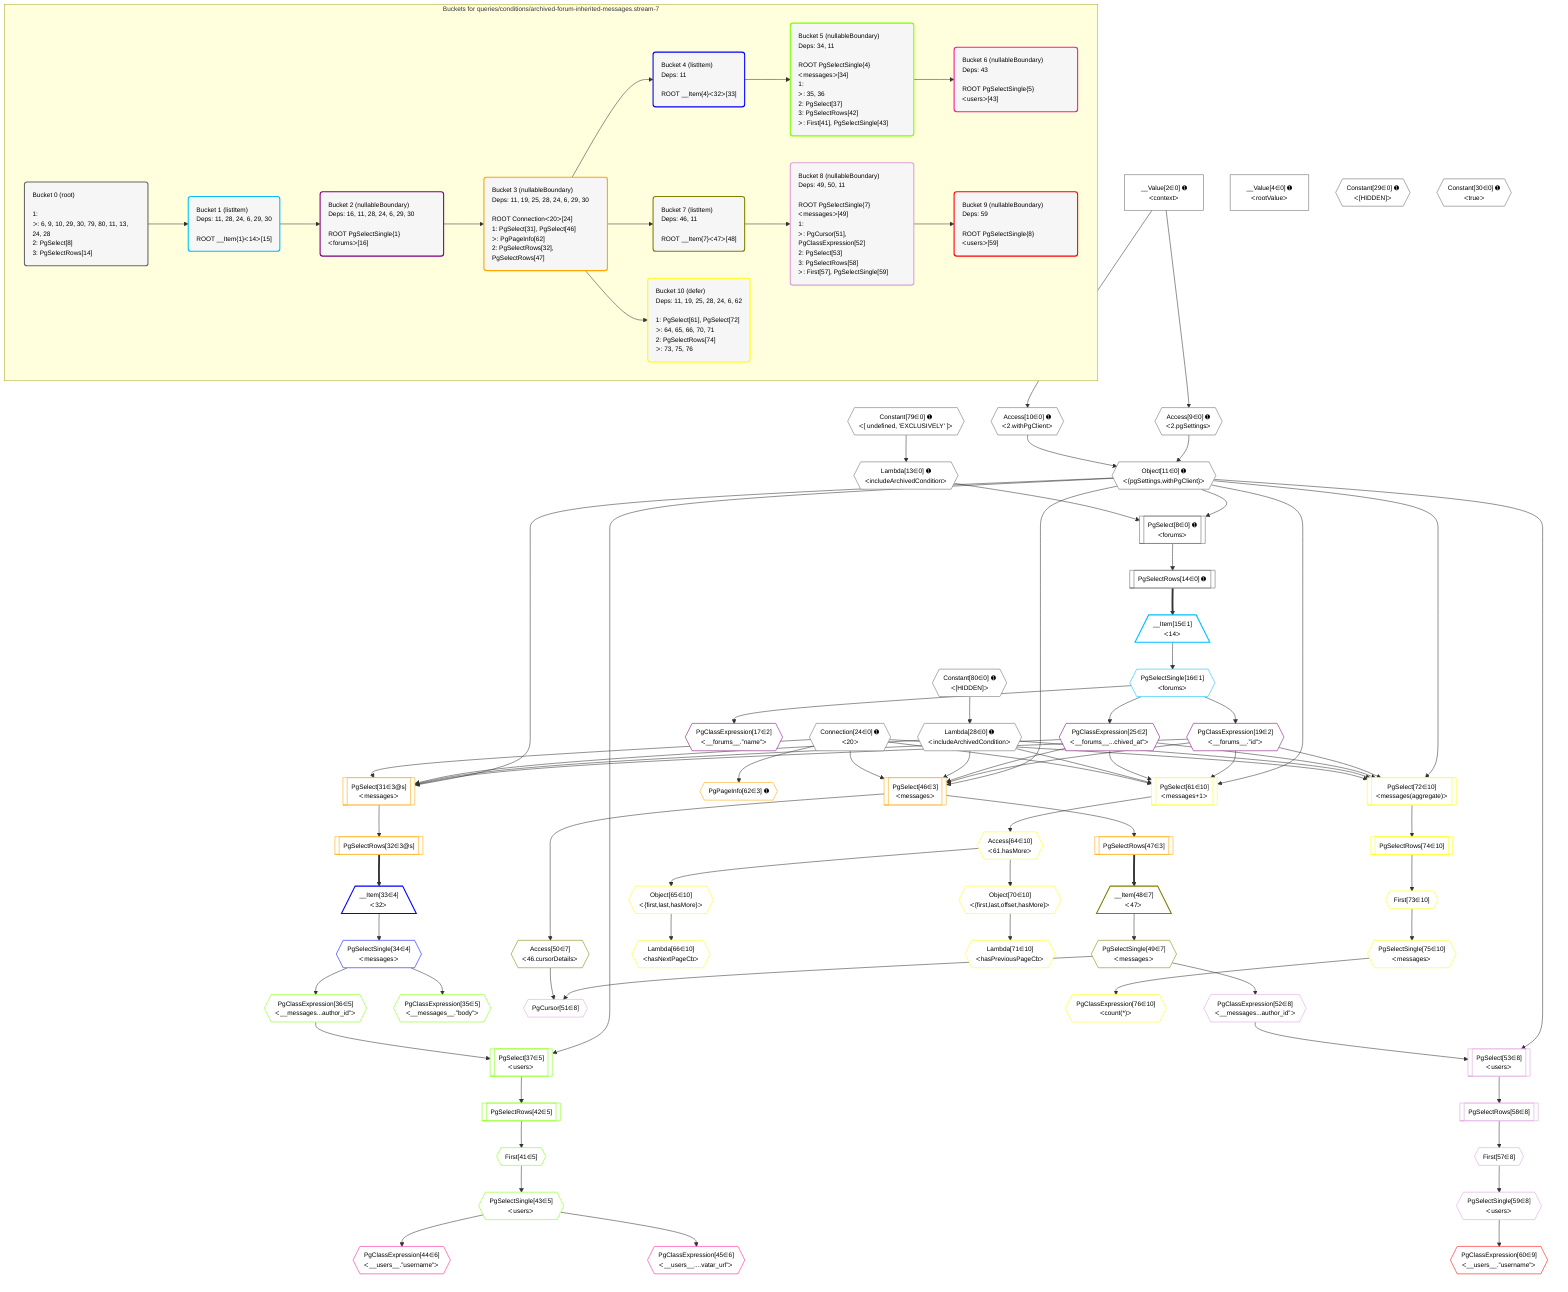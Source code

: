%%{init: {'themeVariables': { 'fontSize': '12px'}}}%%
graph TD
    classDef path fill:#eee,stroke:#000,color:#000
    classDef plan fill:#fff,stroke-width:1px,color:#000
    classDef itemplan fill:#fff,stroke-width:2px,color:#000
    classDef unbatchedplan fill:#dff,stroke-width:1px,color:#000
    classDef sideeffectplan fill:#fcc,stroke-width:2px,color:#000
    classDef bucket fill:#f6f6f6,color:#000,stroke-width:2px,text-align:left


    %% plan dependencies
    PgSelect8[["PgSelect[8∈0] ➊<br />ᐸforumsᐳ"]]:::plan
    Object11{{"Object[11∈0] ➊<br />ᐸ{pgSettings,withPgClient}ᐳ"}}:::plan
    Lambda13{{"Lambda[13∈0] ➊<br />ᐸincludeArchivedConditionᐳ"}}:::plan
    Object11 & Lambda13 --> PgSelect8
    Access9{{"Access[9∈0] ➊<br />ᐸ2.pgSettingsᐳ"}}:::plan
    Access10{{"Access[10∈0] ➊<br />ᐸ2.withPgClientᐳ"}}:::plan
    Access9 & Access10 --> Object11
    Connection24{{"Connection[24∈0] ➊<br />ᐸ20ᐳ"}}:::plan
    __Value2["__Value[2∈0] ➊<br />ᐸcontextᐳ"]:::plan
    __Value2 --> Access9
    __Value2 --> Access10
    Constant79{{"Constant[79∈0] ➊<br />ᐸ[ undefined, 'EXCLUSIVELY' ]ᐳ"}}:::plan
    Constant79 --> Lambda13
    PgSelectRows14[["PgSelectRows[14∈0] ➊"]]:::plan
    PgSelect8 --> PgSelectRows14
    Lambda28{{"Lambda[28∈0] ➊<br />ᐸincludeArchivedConditionᐳ"}}:::plan
    Constant80{{"Constant[80∈0] ➊<br />ᐸ[HIDDEN]ᐳ"}}:::plan
    Constant80 --> Lambda28
    __Value4["__Value[4∈0] ➊<br />ᐸrootValueᐳ"]:::plan
    Constant29{{"Constant[29∈0] ➊<br />ᐸ[HIDDEN]ᐳ"}}:::plan
    Constant30{{"Constant[30∈0] ➊<br />ᐸtrueᐳ"}}:::plan
    __Item15[/"__Item[15∈1]<br />ᐸ14ᐳ"\]:::itemplan
    PgSelectRows14 ==> __Item15
    PgSelectSingle16{{"PgSelectSingle[16∈1]<br />ᐸforumsᐳ"}}:::plan
    __Item15 --> PgSelectSingle16
    PgClassExpression17{{"PgClassExpression[17∈2]<br />ᐸ__forums__.”name”ᐳ"}}:::plan
    PgSelectSingle16 --> PgClassExpression17
    PgClassExpression19{{"PgClassExpression[19∈2]<br />ᐸ__forums__.”id”ᐳ"}}:::plan
    PgSelectSingle16 --> PgClassExpression19
    PgClassExpression25{{"PgClassExpression[25∈2]<br />ᐸ__forums__...chived_at”ᐳ"}}:::plan
    PgSelectSingle16 --> PgClassExpression25
    PgSelect31[["PgSelect[31∈3@s]<br />ᐸmessagesᐳ"]]:::plan
    Object11 & PgClassExpression19 & PgClassExpression25 & Lambda28 & Connection24 --> PgSelect31
    PgSelect46[["PgSelect[46∈3]<br />ᐸmessagesᐳ"]]:::plan
    Object11 & PgClassExpression19 & PgClassExpression25 & Lambda28 & Connection24 --> PgSelect46
    PgSelectRows32[["PgSelectRows[32∈3@s]"]]:::plan
    PgSelect31 --> PgSelectRows32
    PgSelectRows47[["PgSelectRows[47∈3]"]]:::plan
    PgSelect46 --> PgSelectRows47
    PgPageInfo62{{"PgPageInfo[62∈3] ➊"}}:::plan
    Connection24 --> PgPageInfo62
    __Item33[/"__Item[33∈4]<br />ᐸ32ᐳ"\]:::itemplan
    PgSelectRows32 ==> __Item33
    PgSelectSingle34{{"PgSelectSingle[34∈4]<br />ᐸmessagesᐳ"}}:::plan
    __Item33 --> PgSelectSingle34
    PgSelect37[["PgSelect[37∈5]<br />ᐸusersᐳ"]]:::plan
    PgClassExpression36{{"PgClassExpression[36∈5]<br />ᐸ__messages...author_id”ᐳ"}}:::plan
    Object11 & PgClassExpression36 --> PgSelect37
    PgClassExpression35{{"PgClassExpression[35∈5]<br />ᐸ__messages__.”body”ᐳ"}}:::plan
    PgSelectSingle34 --> PgClassExpression35
    PgSelectSingle34 --> PgClassExpression36
    First41{{"First[41∈5]"}}:::plan
    PgSelectRows42[["PgSelectRows[42∈5]"]]:::plan
    PgSelectRows42 --> First41
    PgSelect37 --> PgSelectRows42
    PgSelectSingle43{{"PgSelectSingle[43∈5]<br />ᐸusersᐳ"}}:::plan
    First41 --> PgSelectSingle43
    PgClassExpression44{{"PgClassExpression[44∈6]<br />ᐸ__users__.”username”ᐳ"}}:::plan
    PgSelectSingle43 --> PgClassExpression44
    PgClassExpression45{{"PgClassExpression[45∈6]<br />ᐸ__users__....vatar_url”ᐳ"}}:::plan
    PgSelectSingle43 --> PgClassExpression45
    __Item48[/"__Item[48∈7]<br />ᐸ47ᐳ"\]:::itemplan
    PgSelectRows47 ==> __Item48
    PgSelectSingle49{{"PgSelectSingle[49∈7]<br />ᐸmessagesᐳ"}}:::plan
    __Item48 --> PgSelectSingle49
    Access50{{"Access[50∈7]<br />ᐸ46.cursorDetailsᐳ"}}:::plan
    PgSelect46 --> Access50
    PgCursor51{{"PgCursor[51∈8]"}}:::plan
    PgSelectSingle49 & Access50 --> PgCursor51
    PgSelect53[["PgSelect[53∈8]<br />ᐸusersᐳ"]]:::plan
    PgClassExpression52{{"PgClassExpression[52∈8]<br />ᐸ__messages...author_id”ᐳ"}}:::plan
    Object11 & PgClassExpression52 --> PgSelect53
    PgSelectSingle49 --> PgClassExpression52
    First57{{"First[57∈8]"}}:::plan
    PgSelectRows58[["PgSelectRows[58∈8]"]]:::plan
    PgSelectRows58 --> First57
    PgSelect53 --> PgSelectRows58
    PgSelectSingle59{{"PgSelectSingle[59∈8]<br />ᐸusersᐳ"}}:::plan
    First57 --> PgSelectSingle59
    PgClassExpression60{{"PgClassExpression[60∈9]<br />ᐸ__users__.”username”ᐳ"}}:::plan
    PgSelectSingle59 --> PgClassExpression60
    PgSelect61[["PgSelect[61∈10]<br />ᐸmessages+1ᐳ"]]:::plan
    Object11 & PgClassExpression19 & PgClassExpression25 & Lambda28 & Connection24 --> PgSelect61
    PgSelect72[["PgSelect[72∈10]<br />ᐸmessages(aggregate)ᐳ"]]:::plan
    Object11 & PgClassExpression19 & PgClassExpression25 & Lambda28 & Connection24 --> PgSelect72
    Object70{{"Object[70∈10]<br />ᐸ{first,last,offset,hasMore}ᐳ"}}:::plan
    Access64{{"Access[64∈10]<br />ᐸ61.hasMoreᐳ"}}:::plan
    Access64 --> Object70
    Object65{{"Object[65∈10]<br />ᐸ{first,last,hasMore}ᐳ"}}:::plan
    Access64 --> Object65
    PgSelect61 --> Access64
    Lambda66{{"Lambda[66∈10]<br />ᐸhasNextPageCbᐳ"}}:::plan
    Object65 --> Lambda66
    Lambda71{{"Lambda[71∈10]<br />ᐸhasPreviousPageCbᐳ"}}:::plan
    Object70 --> Lambda71
    First73{{"First[73∈10]"}}:::plan
    PgSelectRows74[["PgSelectRows[74∈10]"]]:::plan
    PgSelectRows74 --> First73
    PgSelect72 --> PgSelectRows74
    PgSelectSingle75{{"PgSelectSingle[75∈10]<br />ᐸmessagesᐳ"}}:::plan
    First73 --> PgSelectSingle75
    PgClassExpression76{{"PgClassExpression[76∈10]<br />ᐸcount(*)ᐳ"}}:::plan
    PgSelectSingle75 --> PgClassExpression76

    %% define steps

    subgraph "Buckets for queries/conditions/archived-forum-inherited-messages.stream-7"
    Bucket0("Bucket 0 (root)<br /><br />1: <br />ᐳ: 6, 9, 10, 29, 30, 79, 80, 11, 13, 24, 28<br />2: PgSelect[8]<br />3: PgSelectRows[14]"):::bucket
    classDef bucket0 stroke:#696969
    class Bucket0,__Value2,__Value4,PgSelect8,Access9,Access10,Object11,Lambda13,PgSelectRows14,Connection24,Lambda28,Constant29,Constant30,Constant79,Constant80 bucket0
    Bucket1("Bucket 1 (listItem)<br />Deps: 11, 28, 24, 6, 29, 30<br /><br />ROOT __Item{1}ᐸ14ᐳ[15]"):::bucket
    classDef bucket1 stroke:#00bfff
    class Bucket1,__Item15,PgSelectSingle16 bucket1
    Bucket2("Bucket 2 (nullableBoundary)<br />Deps: 16, 11, 28, 24, 6, 29, 30<br /><br />ROOT PgSelectSingle{1}ᐸforumsᐳ[16]"):::bucket
    classDef bucket2 stroke:#7f007f
    class Bucket2,PgClassExpression17,PgClassExpression19,PgClassExpression25 bucket2
    Bucket3("Bucket 3 (nullableBoundary)<br />Deps: 11, 19, 25, 28, 24, 6, 29, 30<br /><br />ROOT Connectionᐸ20ᐳ[24]<br />1: PgSelect[31], PgSelect[46]<br />ᐳ: PgPageInfo[62]<br />2: PgSelectRows[32], PgSelectRows[47]"):::bucket
    classDef bucket3 stroke:#ffa500
    class Bucket3,PgSelect31,PgSelectRows32,PgSelect46,PgSelectRows47,PgPageInfo62 bucket3
    Bucket4("Bucket 4 (listItem)<br />Deps: 11<br /><br />ROOT __Item{4}ᐸ32ᐳ[33]"):::bucket
    classDef bucket4 stroke:#0000ff
    class Bucket4,__Item33,PgSelectSingle34 bucket4
    Bucket5("Bucket 5 (nullableBoundary)<br />Deps: 34, 11<br /><br />ROOT PgSelectSingle{4}ᐸmessagesᐳ[34]<br />1: <br />ᐳ: 35, 36<br />2: PgSelect[37]<br />3: PgSelectRows[42]<br />ᐳ: First[41], PgSelectSingle[43]"):::bucket
    classDef bucket5 stroke:#7fff00
    class Bucket5,PgClassExpression35,PgClassExpression36,PgSelect37,First41,PgSelectRows42,PgSelectSingle43 bucket5
    Bucket6("Bucket 6 (nullableBoundary)<br />Deps: 43<br /><br />ROOT PgSelectSingle{5}ᐸusersᐳ[43]"):::bucket
    classDef bucket6 stroke:#ff1493
    class Bucket6,PgClassExpression44,PgClassExpression45 bucket6
    Bucket7("Bucket 7 (listItem)<br />Deps: 46, 11<br /><br />ROOT __Item{7}ᐸ47ᐳ[48]"):::bucket
    classDef bucket7 stroke:#808000
    class Bucket7,__Item48,PgSelectSingle49,Access50 bucket7
    Bucket8("Bucket 8 (nullableBoundary)<br />Deps: 49, 50, 11<br /><br />ROOT PgSelectSingle{7}ᐸmessagesᐳ[49]<br />1: <br />ᐳ: PgCursor[51], PgClassExpression[52]<br />2: PgSelect[53]<br />3: PgSelectRows[58]<br />ᐳ: First[57], PgSelectSingle[59]"):::bucket
    classDef bucket8 stroke:#dda0dd
    class Bucket8,PgCursor51,PgClassExpression52,PgSelect53,First57,PgSelectRows58,PgSelectSingle59 bucket8
    Bucket9("Bucket 9 (nullableBoundary)<br />Deps: 59<br /><br />ROOT PgSelectSingle{8}ᐸusersᐳ[59]"):::bucket
    classDef bucket9 stroke:#ff0000
    class Bucket9,PgClassExpression60 bucket9
    Bucket10("Bucket 10 (defer)<br />Deps: 11, 19, 25, 28, 24, 6, 62<br /><br />1: PgSelect[61], PgSelect[72]<br />ᐳ: 64, 65, 66, 70, 71<br />2: PgSelectRows[74]<br />ᐳ: 73, 75, 76"):::bucket
    classDef bucket10 stroke:#ffff00
    class Bucket10,PgSelect61,Access64,Object65,Lambda66,Object70,Lambda71,PgSelect72,First73,PgSelectRows74,PgSelectSingle75,PgClassExpression76 bucket10
    Bucket0 --> Bucket1
    Bucket1 --> Bucket2
    Bucket2 --> Bucket3
    Bucket3 --> Bucket4 & Bucket7 & Bucket10
    Bucket4 --> Bucket5
    Bucket5 --> Bucket6
    Bucket7 --> Bucket8
    Bucket8 --> Bucket9
    end